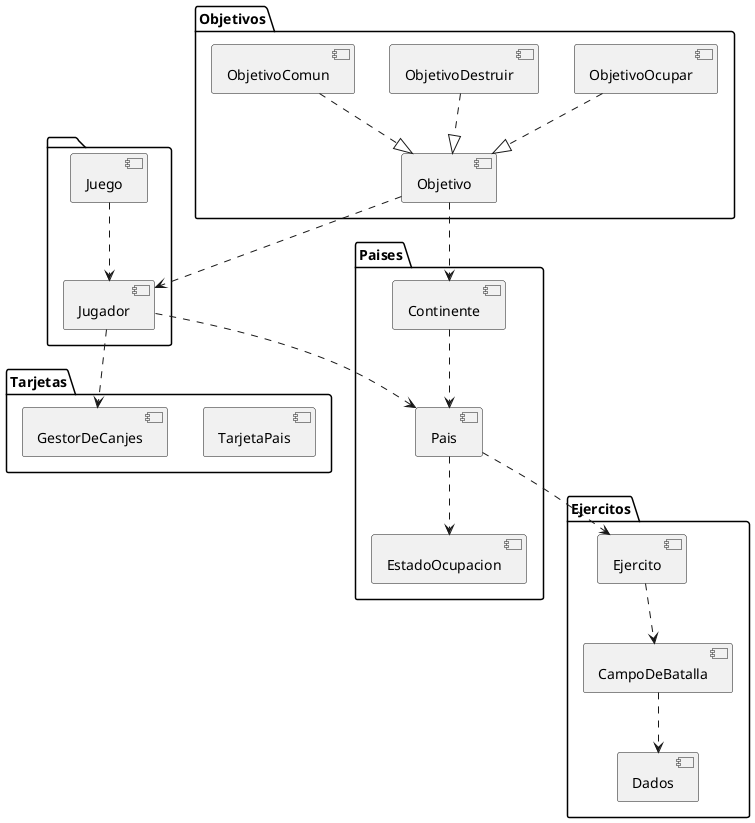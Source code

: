 @startuml

package "Ejercitos" {
  [Ejercito]
  [CampoDeBatalla]
  [Dados]
}

package "Paises" {
  [Continente]
  [Pais]
  [EstadoOcupacion]
}

package {
  [Juego]
  [Jugador]
}

package "Objetivos" {
  [Objetivo]
  [ObjetivoOcupar]
  [ObjetivoDestruir]
  [ObjetivoComun]
}

package "Tarjetas" {
  [TarjetaPais]
  [GestorDeCanjes]
}

[Jugador] ..> [GestorDeCanjes]
[Juego] ..> [Jugador]
[Jugador] ..> [Pais]
[Pais] ..> [Ejercito]
[Objetivo] ..> [Continente]
[Objetivo] ..> [Jugador]
[Pais] ..> [EstadoOcupacion]
[Ejercito] ..> [CampoDeBatalla]
[CampoDeBatalla] ..> [Dados]
[ObjetivoComun] ..|> [Objetivo]
[ObjetivoOcupar] ..|> [Objetivo]
[ObjetivoDestruir] ..|> [Objetivo]
[Continente] ..> [Pais]

@enduml